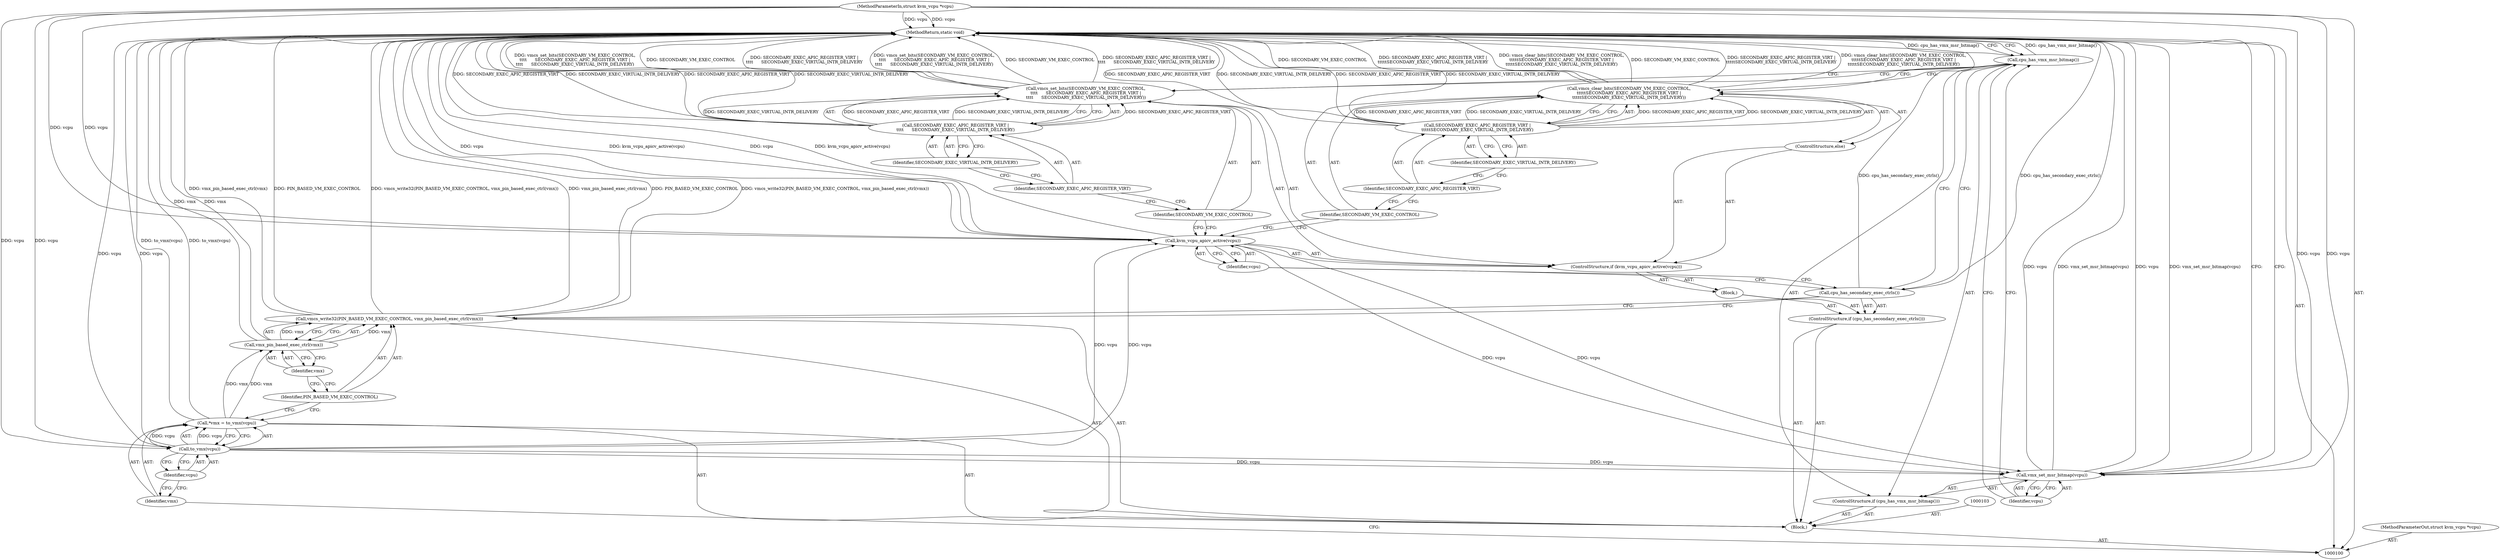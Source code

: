 digraph "0_linux_3ce424e45411cf5a13105e0386b6ecf6eeb4f66f_0" {
"1000133" [label="(MethodReturn,static void)"];
"1000101" [label="(MethodParameterIn,struct kvm_vcpu *vcpu)"];
"1000187" [label="(MethodParameterOut,struct kvm_vcpu *vcpu)"];
"1000122" [label="(Identifier,SECONDARY_EXEC_VIRTUAL_INTR_DELIVERY)"];
"1000123" [label="(ControlStructure,else)"];
"1000125" [label="(Identifier,SECONDARY_VM_EXEC_CONTROL)"];
"1000124" [label="(Call,vmcs_clear_bits(SECONDARY_VM_EXEC_CONTROL,\n\t\t\t\t\tSECONDARY_EXEC_APIC_REGISTER_VIRT |\n\t\t\t\t\tSECONDARY_EXEC_VIRTUAL_INTR_DELIVERY))"];
"1000126" [label="(Call,SECONDARY_EXEC_APIC_REGISTER_VIRT |\n\t\t\t\t\tSECONDARY_EXEC_VIRTUAL_INTR_DELIVERY)"];
"1000127" [label="(Identifier,SECONDARY_EXEC_APIC_REGISTER_VIRT)"];
"1000128" [label="(Identifier,SECONDARY_EXEC_VIRTUAL_INTR_DELIVERY)"];
"1000129" [label="(ControlStructure,if (cpu_has_vmx_msr_bitmap()))"];
"1000130" [label="(Call,cpu_has_vmx_msr_bitmap())"];
"1000131" [label="(Call,vmx_set_msr_bitmap(vcpu))"];
"1000132" [label="(Identifier,vcpu)"];
"1000102" [label="(Block,)"];
"1000104" [label="(Call,*vmx = to_vmx(vcpu))"];
"1000105" [label="(Identifier,vmx)"];
"1000106" [label="(Call,to_vmx(vcpu))"];
"1000107" [label="(Identifier,vcpu)"];
"1000109" [label="(Identifier,PIN_BASED_VM_EXEC_CONTROL)"];
"1000108" [label="(Call,vmcs_write32(PIN_BASED_VM_EXEC_CONTROL, vmx_pin_based_exec_ctrl(vmx)))"];
"1000110" [label="(Call,vmx_pin_based_exec_ctrl(vmx))"];
"1000111" [label="(Identifier,vmx)"];
"1000112" [label="(ControlStructure,if (cpu_has_secondary_exec_ctrls()))"];
"1000114" [label="(Block,)"];
"1000113" [label="(Call,cpu_has_secondary_exec_ctrls())"];
"1000115" [label="(ControlStructure,if (kvm_vcpu_apicv_active(vcpu)))"];
"1000117" [label="(Identifier,vcpu)"];
"1000116" [label="(Call,kvm_vcpu_apicv_active(vcpu))"];
"1000119" [label="(Identifier,SECONDARY_VM_EXEC_CONTROL)"];
"1000118" [label="(Call,vmcs_set_bits(SECONDARY_VM_EXEC_CONTROL,\n\t\t\t\t      SECONDARY_EXEC_APIC_REGISTER_VIRT |\n\t\t\t\t      SECONDARY_EXEC_VIRTUAL_INTR_DELIVERY))"];
"1000120" [label="(Call,SECONDARY_EXEC_APIC_REGISTER_VIRT |\n\t\t\t\t      SECONDARY_EXEC_VIRTUAL_INTR_DELIVERY)"];
"1000121" [label="(Identifier,SECONDARY_EXEC_APIC_REGISTER_VIRT)"];
"1000133" -> "1000100"  [label="AST: "];
"1000133" -> "1000131"  [label="CFG: "];
"1000133" -> "1000130"  [label="CFG: "];
"1000116" -> "1000133"  [label="DDG: vcpu"];
"1000116" -> "1000133"  [label="DDG: kvm_vcpu_apicv_active(vcpu)"];
"1000124" -> "1000133"  [label="DDG: SECONDARY_VM_EXEC_CONTROL"];
"1000124" -> "1000133"  [label="DDG: SECONDARY_EXEC_APIC_REGISTER_VIRT |\n\t\t\t\t\tSECONDARY_EXEC_VIRTUAL_INTR_DELIVERY"];
"1000124" -> "1000133"  [label="DDG: vmcs_clear_bits(SECONDARY_VM_EXEC_CONTROL,\n\t\t\t\t\tSECONDARY_EXEC_APIC_REGISTER_VIRT |\n\t\t\t\t\tSECONDARY_EXEC_VIRTUAL_INTR_DELIVERY)"];
"1000108" -> "1000133"  [label="DDG: vmcs_write32(PIN_BASED_VM_EXEC_CONTROL, vmx_pin_based_exec_ctrl(vmx))"];
"1000108" -> "1000133"  [label="DDG: vmx_pin_based_exec_ctrl(vmx)"];
"1000108" -> "1000133"  [label="DDG: PIN_BASED_VM_EXEC_CONTROL"];
"1000106" -> "1000133"  [label="DDG: vcpu"];
"1000131" -> "1000133"  [label="DDG: vcpu"];
"1000131" -> "1000133"  [label="DDG: vmx_set_msr_bitmap(vcpu)"];
"1000120" -> "1000133"  [label="DDG: SECONDARY_EXEC_APIC_REGISTER_VIRT"];
"1000120" -> "1000133"  [label="DDG: SECONDARY_EXEC_VIRTUAL_INTR_DELIVERY"];
"1000126" -> "1000133"  [label="DDG: SECONDARY_EXEC_APIC_REGISTER_VIRT"];
"1000126" -> "1000133"  [label="DDG: SECONDARY_EXEC_VIRTUAL_INTR_DELIVERY"];
"1000118" -> "1000133"  [label="DDG: vmcs_set_bits(SECONDARY_VM_EXEC_CONTROL,\n\t\t\t\t      SECONDARY_EXEC_APIC_REGISTER_VIRT |\n\t\t\t\t      SECONDARY_EXEC_VIRTUAL_INTR_DELIVERY)"];
"1000118" -> "1000133"  [label="DDG: SECONDARY_VM_EXEC_CONTROL"];
"1000118" -> "1000133"  [label="DDG: SECONDARY_EXEC_APIC_REGISTER_VIRT |\n\t\t\t\t      SECONDARY_EXEC_VIRTUAL_INTR_DELIVERY"];
"1000130" -> "1000133"  [label="DDG: cpu_has_vmx_msr_bitmap()"];
"1000113" -> "1000133"  [label="DDG: cpu_has_secondary_exec_ctrls()"];
"1000101" -> "1000133"  [label="DDG: vcpu"];
"1000110" -> "1000133"  [label="DDG: vmx"];
"1000104" -> "1000133"  [label="DDG: to_vmx(vcpu)"];
"1000101" -> "1000100"  [label="AST: "];
"1000101" -> "1000133"  [label="DDG: vcpu"];
"1000101" -> "1000106"  [label="DDG: vcpu"];
"1000101" -> "1000116"  [label="DDG: vcpu"];
"1000101" -> "1000131"  [label="DDG: vcpu"];
"1000187" -> "1000100"  [label="AST: "];
"1000122" -> "1000120"  [label="AST: "];
"1000122" -> "1000121"  [label="CFG: "];
"1000120" -> "1000122"  [label="CFG: "];
"1000123" -> "1000115"  [label="AST: "];
"1000124" -> "1000123"  [label="AST: "];
"1000125" -> "1000124"  [label="AST: "];
"1000125" -> "1000116"  [label="CFG: "];
"1000127" -> "1000125"  [label="CFG: "];
"1000124" -> "1000123"  [label="AST: "];
"1000124" -> "1000126"  [label="CFG: "];
"1000125" -> "1000124"  [label="AST: "];
"1000126" -> "1000124"  [label="AST: "];
"1000130" -> "1000124"  [label="CFG: "];
"1000124" -> "1000133"  [label="DDG: SECONDARY_VM_EXEC_CONTROL"];
"1000124" -> "1000133"  [label="DDG: SECONDARY_EXEC_APIC_REGISTER_VIRT |\n\t\t\t\t\tSECONDARY_EXEC_VIRTUAL_INTR_DELIVERY"];
"1000124" -> "1000133"  [label="DDG: vmcs_clear_bits(SECONDARY_VM_EXEC_CONTROL,\n\t\t\t\t\tSECONDARY_EXEC_APIC_REGISTER_VIRT |\n\t\t\t\t\tSECONDARY_EXEC_VIRTUAL_INTR_DELIVERY)"];
"1000126" -> "1000124"  [label="DDG: SECONDARY_EXEC_APIC_REGISTER_VIRT"];
"1000126" -> "1000124"  [label="DDG: SECONDARY_EXEC_VIRTUAL_INTR_DELIVERY"];
"1000126" -> "1000124"  [label="AST: "];
"1000126" -> "1000128"  [label="CFG: "];
"1000127" -> "1000126"  [label="AST: "];
"1000128" -> "1000126"  [label="AST: "];
"1000124" -> "1000126"  [label="CFG: "];
"1000126" -> "1000133"  [label="DDG: SECONDARY_EXEC_APIC_REGISTER_VIRT"];
"1000126" -> "1000133"  [label="DDG: SECONDARY_EXEC_VIRTUAL_INTR_DELIVERY"];
"1000126" -> "1000124"  [label="DDG: SECONDARY_EXEC_APIC_REGISTER_VIRT"];
"1000126" -> "1000124"  [label="DDG: SECONDARY_EXEC_VIRTUAL_INTR_DELIVERY"];
"1000127" -> "1000126"  [label="AST: "];
"1000127" -> "1000125"  [label="CFG: "];
"1000128" -> "1000127"  [label="CFG: "];
"1000128" -> "1000126"  [label="AST: "];
"1000128" -> "1000127"  [label="CFG: "];
"1000126" -> "1000128"  [label="CFG: "];
"1000129" -> "1000102"  [label="AST: "];
"1000130" -> "1000129"  [label="AST: "];
"1000131" -> "1000129"  [label="AST: "];
"1000130" -> "1000129"  [label="AST: "];
"1000130" -> "1000118"  [label="CFG: "];
"1000130" -> "1000124"  [label="CFG: "];
"1000130" -> "1000113"  [label="CFG: "];
"1000132" -> "1000130"  [label="CFG: "];
"1000133" -> "1000130"  [label="CFG: "];
"1000130" -> "1000133"  [label="DDG: cpu_has_vmx_msr_bitmap()"];
"1000131" -> "1000129"  [label="AST: "];
"1000131" -> "1000132"  [label="CFG: "];
"1000132" -> "1000131"  [label="AST: "];
"1000133" -> "1000131"  [label="CFG: "];
"1000131" -> "1000133"  [label="DDG: vcpu"];
"1000131" -> "1000133"  [label="DDG: vmx_set_msr_bitmap(vcpu)"];
"1000116" -> "1000131"  [label="DDG: vcpu"];
"1000106" -> "1000131"  [label="DDG: vcpu"];
"1000101" -> "1000131"  [label="DDG: vcpu"];
"1000132" -> "1000131"  [label="AST: "];
"1000132" -> "1000130"  [label="CFG: "];
"1000131" -> "1000132"  [label="CFG: "];
"1000102" -> "1000100"  [label="AST: "];
"1000103" -> "1000102"  [label="AST: "];
"1000104" -> "1000102"  [label="AST: "];
"1000108" -> "1000102"  [label="AST: "];
"1000112" -> "1000102"  [label="AST: "];
"1000129" -> "1000102"  [label="AST: "];
"1000104" -> "1000102"  [label="AST: "];
"1000104" -> "1000106"  [label="CFG: "];
"1000105" -> "1000104"  [label="AST: "];
"1000106" -> "1000104"  [label="AST: "];
"1000109" -> "1000104"  [label="CFG: "];
"1000104" -> "1000133"  [label="DDG: to_vmx(vcpu)"];
"1000106" -> "1000104"  [label="DDG: vcpu"];
"1000104" -> "1000110"  [label="DDG: vmx"];
"1000105" -> "1000104"  [label="AST: "];
"1000105" -> "1000100"  [label="CFG: "];
"1000107" -> "1000105"  [label="CFG: "];
"1000106" -> "1000104"  [label="AST: "];
"1000106" -> "1000107"  [label="CFG: "];
"1000107" -> "1000106"  [label="AST: "];
"1000104" -> "1000106"  [label="CFG: "];
"1000106" -> "1000133"  [label="DDG: vcpu"];
"1000106" -> "1000104"  [label="DDG: vcpu"];
"1000101" -> "1000106"  [label="DDG: vcpu"];
"1000106" -> "1000116"  [label="DDG: vcpu"];
"1000106" -> "1000131"  [label="DDG: vcpu"];
"1000107" -> "1000106"  [label="AST: "];
"1000107" -> "1000105"  [label="CFG: "];
"1000106" -> "1000107"  [label="CFG: "];
"1000109" -> "1000108"  [label="AST: "];
"1000109" -> "1000104"  [label="CFG: "];
"1000111" -> "1000109"  [label="CFG: "];
"1000108" -> "1000102"  [label="AST: "];
"1000108" -> "1000110"  [label="CFG: "];
"1000109" -> "1000108"  [label="AST: "];
"1000110" -> "1000108"  [label="AST: "];
"1000113" -> "1000108"  [label="CFG: "];
"1000108" -> "1000133"  [label="DDG: vmcs_write32(PIN_BASED_VM_EXEC_CONTROL, vmx_pin_based_exec_ctrl(vmx))"];
"1000108" -> "1000133"  [label="DDG: vmx_pin_based_exec_ctrl(vmx)"];
"1000108" -> "1000133"  [label="DDG: PIN_BASED_VM_EXEC_CONTROL"];
"1000110" -> "1000108"  [label="DDG: vmx"];
"1000110" -> "1000108"  [label="AST: "];
"1000110" -> "1000111"  [label="CFG: "];
"1000111" -> "1000110"  [label="AST: "];
"1000108" -> "1000110"  [label="CFG: "];
"1000110" -> "1000133"  [label="DDG: vmx"];
"1000110" -> "1000108"  [label="DDG: vmx"];
"1000104" -> "1000110"  [label="DDG: vmx"];
"1000111" -> "1000110"  [label="AST: "];
"1000111" -> "1000109"  [label="CFG: "];
"1000110" -> "1000111"  [label="CFG: "];
"1000112" -> "1000102"  [label="AST: "];
"1000113" -> "1000112"  [label="AST: "];
"1000114" -> "1000112"  [label="AST: "];
"1000114" -> "1000112"  [label="AST: "];
"1000115" -> "1000114"  [label="AST: "];
"1000113" -> "1000112"  [label="AST: "];
"1000113" -> "1000108"  [label="CFG: "];
"1000117" -> "1000113"  [label="CFG: "];
"1000130" -> "1000113"  [label="CFG: "];
"1000113" -> "1000133"  [label="DDG: cpu_has_secondary_exec_ctrls()"];
"1000115" -> "1000114"  [label="AST: "];
"1000116" -> "1000115"  [label="AST: "];
"1000118" -> "1000115"  [label="AST: "];
"1000123" -> "1000115"  [label="AST: "];
"1000117" -> "1000116"  [label="AST: "];
"1000117" -> "1000113"  [label="CFG: "];
"1000116" -> "1000117"  [label="CFG: "];
"1000116" -> "1000115"  [label="AST: "];
"1000116" -> "1000117"  [label="CFG: "];
"1000117" -> "1000116"  [label="AST: "];
"1000119" -> "1000116"  [label="CFG: "];
"1000125" -> "1000116"  [label="CFG: "];
"1000116" -> "1000133"  [label="DDG: vcpu"];
"1000116" -> "1000133"  [label="DDG: kvm_vcpu_apicv_active(vcpu)"];
"1000106" -> "1000116"  [label="DDG: vcpu"];
"1000101" -> "1000116"  [label="DDG: vcpu"];
"1000116" -> "1000131"  [label="DDG: vcpu"];
"1000119" -> "1000118"  [label="AST: "];
"1000119" -> "1000116"  [label="CFG: "];
"1000121" -> "1000119"  [label="CFG: "];
"1000118" -> "1000115"  [label="AST: "];
"1000118" -> "1000120"  [label="CFG: "];
"1000119" -> "1000118"  [label="AST: "];
"1000120" -> "1000118"  [label="AST: "];
"1000130" -> "1000118"  [label="CFG: "];
"1000118" -> "1000133"  [label="DDG: vmcs_set_bits(SECONDARY_VM_EXEC_CONTROL,\n\t\t\t\t      SECONDARY_EXEC_APIC_REGISTER_VIRT |\n\t\t\t\t      SECONDARY_EXEC_VIRTUAL_INTR_DELIVERY)"];
"1000118" -> "1000133"  [label="DDG: SECONDARY_VM_EXEC_CONTROL"];
"1000118" -> "1000133"  [label="DDG: SECONDARY_EXEC_APIC_REGISTER_VIRT |\n\t\t\t\t      SECONDARY_EXEC_VIRTUAL_INTR_DELIVERY"];
"1000120" -> "1000118"  [label="DDG: SECONDARY_EXEC_APIC_REGISTER_VIRT"];
"1000120" -> "1000118"  [label="DDG: SECONDARY_EXEC_VIRTUAL_INTR_DELIVERY"];
"1000120" -> "1000118"  [label="AST: "];
"1000120" -> "1000122"  [label="CFG: "];
"1000121" -> "1000120"  [label="AST: "];
"1000122" -> "1000120"  [label="AST: "];
"1000118" -> "1000120"  [label="CFG: "];
"1000120" -> "1000133"  [label="DDG: SECONDARY_EXEC_APIC_REGISTER_VIRT"];
"1000120" -> "1000133"  [label="DDG: SECONDARY_EXEC_VIRTUAL_INTR_DELIVERY"];
"1000120" -> "1000118"  [label="DDG: SECONDARY_EXEC_APIC_REGISTER_VIRT"];
"1000120" -> "1000118"  [label="DDG: SECONDARY_EXEC_VIRTUAL_INTR_DELIVERY"];
"1000121" -> "1000120"  [label="AST: "];
"1000121" -> "1000119"  [label="CFG: "];
"1000122" -> "1000121"  [label="CFG: "];
}
